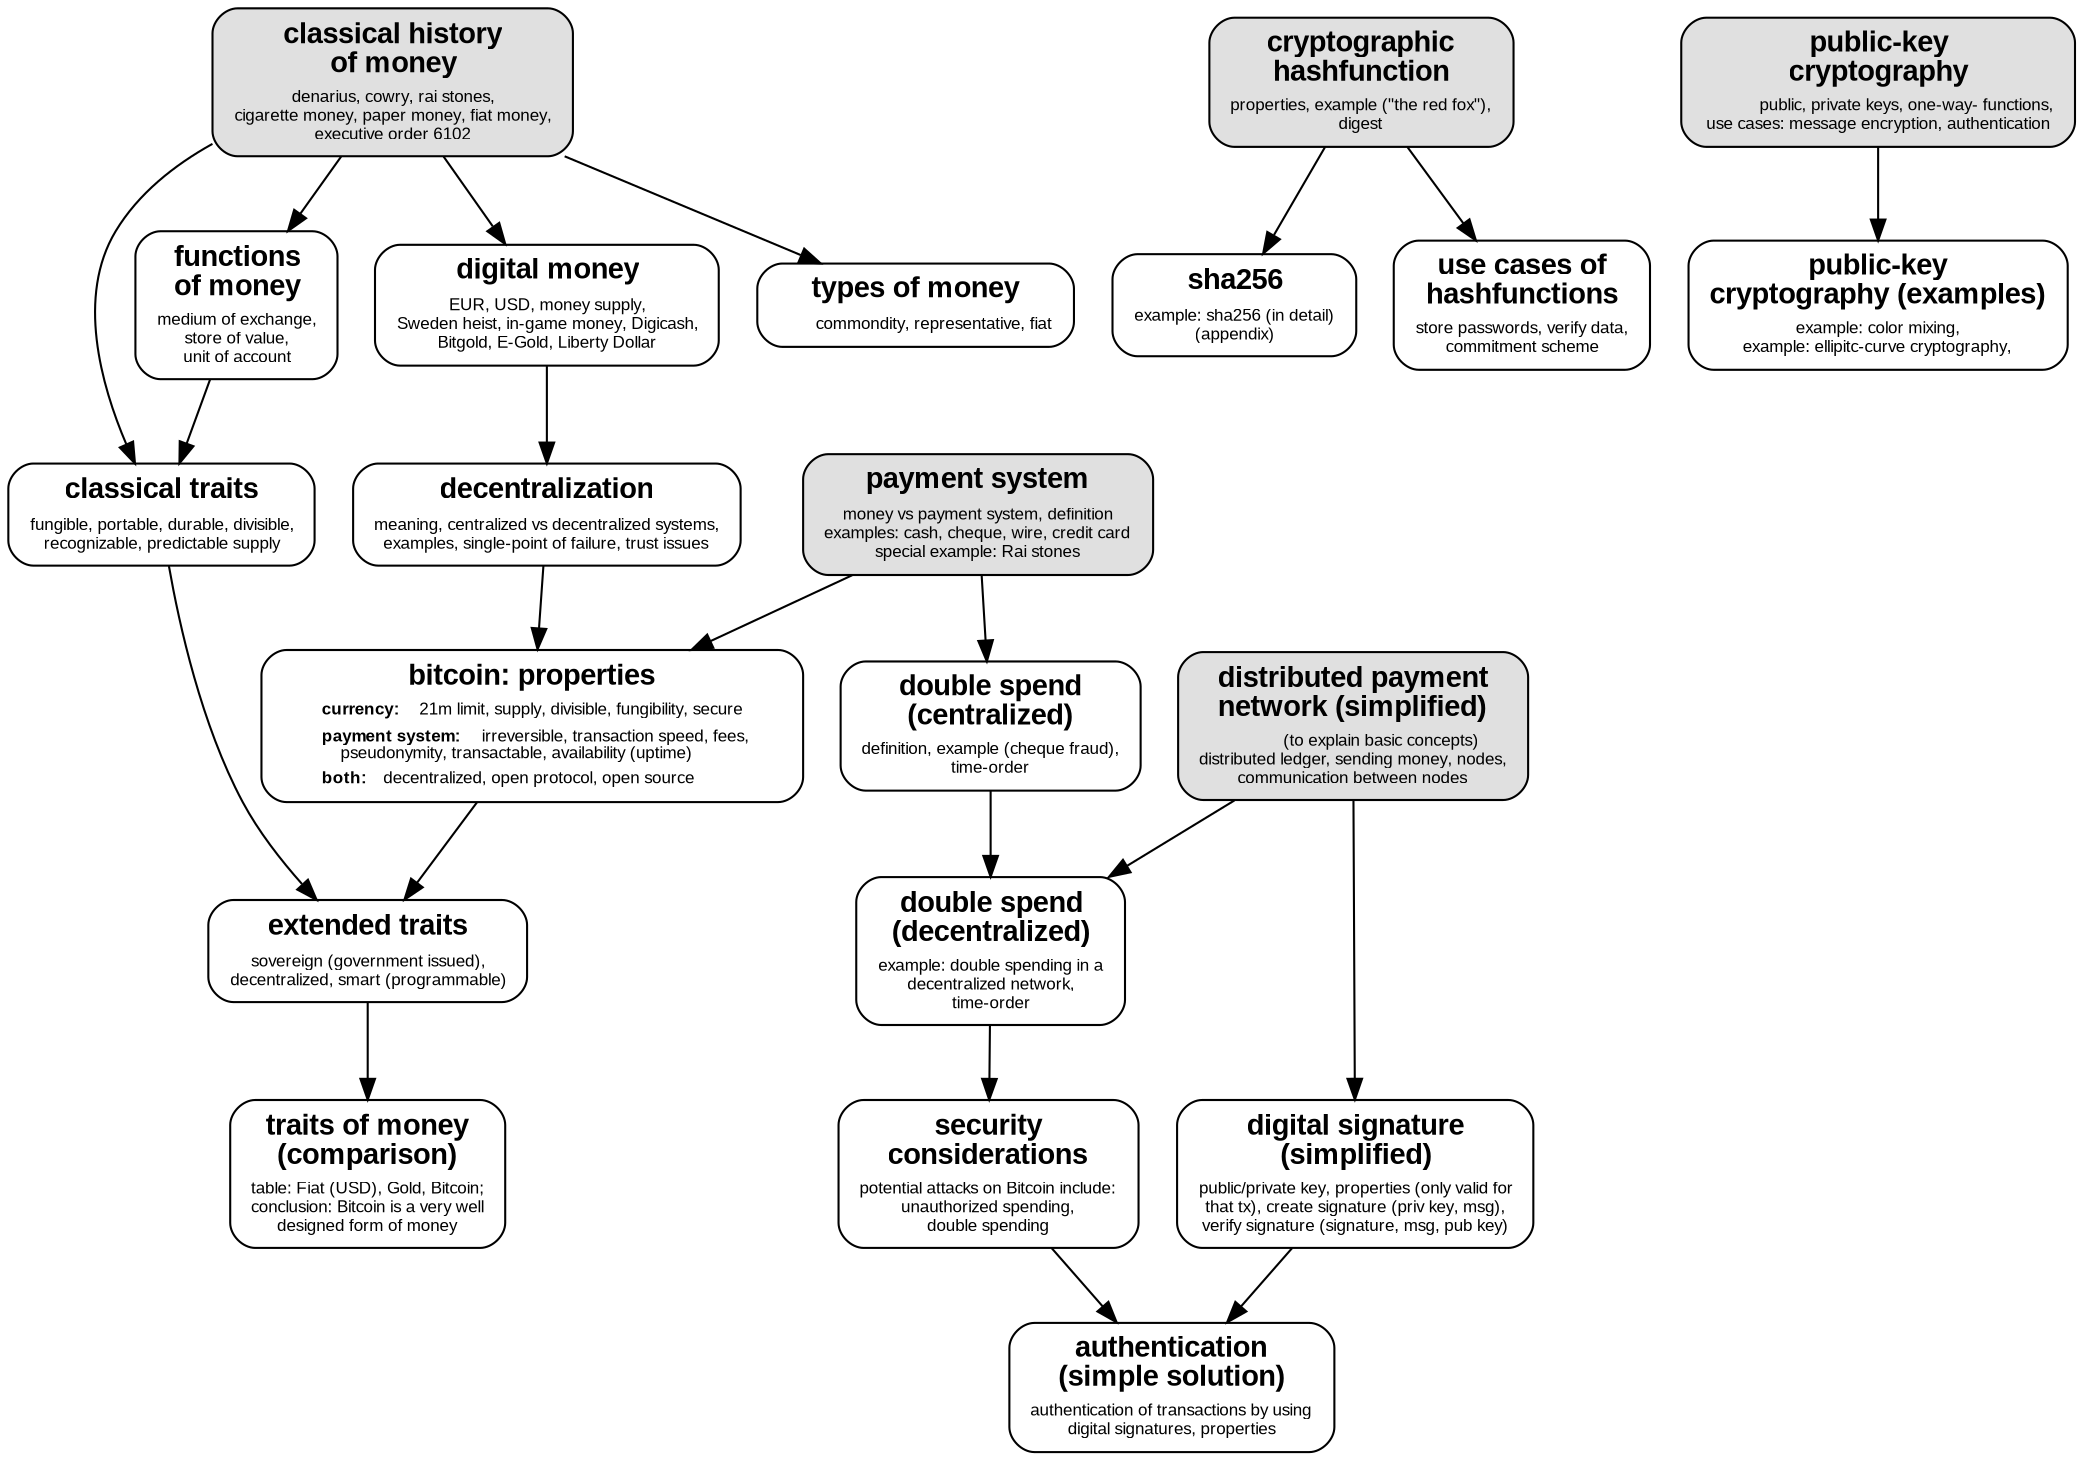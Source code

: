 digraph D {

	node [shape="box" style=rounded fontname=Arial fontype=bold];

	// -- TEMPLATE FOR NODES
    /**
	
	// -- DESCRIPTION
    n_NAME [ label=<
    <table border="0" cellborder="0" cellspacing="0">
        <tr><td align="center"><b>TITLE<br/>TITLE2</b></td></tr>
        <tr><td align="center"><font point-size="8">
			TEXT<br/>
			TEXT<br/>
			TEXT</font></td></tr>
    </table>>];
	
	*/

  
	// -- Classical History of Money
	n_money_history [ fillcolor="#e0e0e0" style="rounded,filled" label=<
    <table border="0" cellborder="0" cellspacing="0">
		<tr><td align="center"><b>classical history<br/>of money</b></td></tr>
		<tr><td align="center"><font point-size="8">
			denarius, cowry, rai stones,<br/>
			cigarette money, paper money, fiat money,<br/>
			executive order 6102</font></td></tr>  
    </table>>];
   
   
	// -- Digital Money
	n_digital_money [ label=<
	<table border="0" cellborder="0" cellspacing="0">
		<tr><td align="center"><b>digital money</b></td></tr>
		<tr><td align="center"><font point-size="8">
			EUR, USD, money supply,<br/>
			Sweden heist, in-game money, Digicash,<br/>
			Bitgold, E-Gold, Liberty Dollar</font></td></tr>
    </table>>];


	// -- Types of Money
	n_money_types [ label=<
    <table border="0" cellborder="0" cellspacing="0">
		<tr><td align="center"><b>types of money</b></td></tr>
		<tr><td align="center"><font point-size="8">
        commondity, representative, fiat</font></td></tr>
    </table>>];
	
	
	// -- Traits of Money
	n_money_traits [ label=<
    <table border="0" cellborder="0" cellspacing="0">
		<tr><td align="center"><b>classical traits</b></td></tr>
		<tr><td align="center"><font point-size="8">
			fungible, portable, durable, divisible,<br/>
			recognizable, predictable supply</font></td></tr>
    </table>>];


	// -- Functions of Money
	n_money_function [ label=<
    <table border="0" cellborder="0" cellspacing="0">
		<tr><td align="center"><b>functions<br/>of money</b></td></tr>
		<tr><td align="center"><font point-size="8">
			medium of exchange,<br/>
			store of value,<br/>
			unit of account</font></td></tr>
    </table>>];


	// -- Decentralization
	n_decentralization [ label=<
    <table border="0" cellborder="0" cellspacing="0">
		<tr><td align="center"><b>decentralization</b></td></tr>
		<tr><td align="center"><font point-size="8">
			meaning, centralized vs decentralized systems,<br/>
			examples, single-point of failure, trust issues</font></td></tr>
    </table>>];


	// Bitcoin: Properties
	n_bitcoin_properties [ label=<
    <table border="0" cellborder="0" cellspacing="0">
        <tr><td align="center"><b>bitcoin: properties</b></td></tr>
        
        <tr><td align="left"><font point-size="8">
        <b>currency: </b>   21m limit, supply, divisible, fungibility, secure
        </font></td></tr>
        
        <tr><td align="left"><font point-size="8">
        <b>payment system: </b>   irreversible, transaction speed, fees,<br/>
        pseudonymity, transactable, availability (uptime)
        </font></td></tr>
        
        <tr><td align="left"><font point-size="8">
        <b>both: </b>  decentralized, open protocol, open source
        </font></td></tr>        
    </table>>];

      
	// Extended Traits of Money
	n_money_traits_ext [ label=<
    <table border="0" cellborder="0" cellspacing="0">
		<tr><td align="center"><b>extended traits</b></td></tr>
		<tr><td align="center"><font point-size="8">
			sovereign (government issued),<br/>
			decentralized, smart (programmable)</font></td></tr>
    </table>>];
    
    
	// Traits of Money (Comparison)
    n_traits_comparison [ label=<
    <table border="0" cellborder="0" cellspacing="0">
        <tr><td align="center"><b>traits of money<br/>(comparison)</b></td></tr>
        <tr><td align="center"><font point-size="8">
			table: Fiat (USD), Gold, Bitcoin;<br/>
			conclusion: Bitcoin is a very well<br/>
			designed form of money</font></td></tr>
    </table>>];
	
	
	// -- Payment System
    n_payment_system [ fillcolor="#e0e0e0" style="rounded,filled" label=<
    <table border="0" cellborder="0" cellspacing="0">
        <tr><td align="center"><b>payment system</b></td></tr>
        <tr><td align="center"><font point-size="8">
			money vs payment system, definition<br/>
			examples: cash, cheque, wire, credit card<br/>
			special example: Rai stones</font></td></tr>
    </table>>];
	
	
	// -- Double Spend (Centralized)
    n_doulbe_spend [ label=<
    <table border="0" cellborder="0" cellspacing="0">
        <tr><td align="center"><b>double spend<br/>(centralized)</b></td></tr>
        <tr><td align="center"><font point-size="8">
			definition, example (cheque fraud),<br/>
			time-order</font></td></tr>
    </table>>];
	

	// -- Double Spend (Decentralized)
    n_double_spend_decentral [ label=<
    <table border="0" cellborder="0" cellspacing="0">
        <tr><td align="center"><b>double spend<br/>(decentralized)</b></td></tr>
        <tr><td align="center"><font point-size="8">
			example: double spending in a<br/>
			decentralized network,<br/>
			time-order</font></td></tr>
    </table>>];


	// -- Cryptographic Hashfunction
    n_hashfunction [ fillcolor="#e0e0e0" style="rounded,filled" label=<
    <table border="0" cellborder="0" cellspacing="0">
        <tr><td align="center"><b>cryptographic<br/>hashfunction</b></td></tr>
        <tr><td align="center"><font point-size="8">
			properties, example ("the red fox"),<br/>
			digest</font></td></tr>
    </table>>];


    // -- SHA 256
    n_sha256 [ label=<
    <table border="0" cellborder="0" cellspacing="0">
        <tr><td align="center"><b>sha256</b></td></tr>
        <tr><td align="center"><font point-size="8">
			example: sha256 (in detail)<br/>
			(appendix)</font></td></tr>
    </table>>];

	
    // -- Hashfunction Use Cases
    n_hashfunction_use_cases [ label=<
    <table border="0" cellborder="0" cellspacing="0">
        <tr><td align="center"><b>use cases of<br/>hashfunctions</b></td></tr>
        <tr><td align="center"><font point-size="8">
			store passwords, verify data,<br/>
			commitment scheme</font></td></tr>
    </table>>];


    // -- Security Considerations
    n_security_considerations [ label=<
    <table border="0" cellborder="0" cellspacing="0">
        <tr><td align="center"><b>security<br/>considerations</b></td></tr>
        <tr><td align="center"><font point-size="8">
			potential attacks on Bitcoin include:<br/>
			unauthorized spending,<br/>
			double spending</font></td></tr>
    </table>>];


    // -- Authentication (Simple Solution)
    n_authentication_simple [ label=<
    <table border="0" cellborder="0" cellspacing="0">
        <tr><td align="center"><b>authentication<br/>(simple solution)</b></td></tr>
        <tr><td align="center"><font point-size="8">
			authentication of transactions by using<br/>
			digital signatures, properties</font></td></tr>
    </table>>];
    
    
    // -- Digital Signature (Simple)
    n_digital_signature_simple [ label=<
    <table border="0" cellborder="0" cellspacing="0">
        <tr><td align="center"><b>digital signature<br/>(simplified)</b></td></tr>
        <tr><td align="center"><font point-size="8">
			public/private key, properties (only valid for<br/>
			that tx), create signature (priv key, msg),<br/>
			verify signature (signature, msg, pub key)</font></td></tr>
    </table>>];

    
    // -- Distributed Network
    n_distributed_network [ fillcolor="#e0e0e0" style="rounded,filled" label=<
    <table border="0" cellborder="0" cellspacing="0">
        <tr><td align="center"><b>distributed payment<br/>network (simplified)</b></td></tr>
        <tr><td align="center"><font point-size="8">
            (to explain basic concepts)<br/>
			distributed ledger, sending money, nodes,<br/>
			communication between nodes</font></td></tr>
    </table>>];
    

    // -- Public Key Cryptography
    n_public_key_cryptography [ fillcolor="#e0e0e0" style="rounded,filled" label=<
    <table border="0" cellborder="0" cellspacing="0">
        <tr><td align="center"><b>public-key<br/>cryptography</b></td></tr>
        <tr><td align="center"><font point-size="8">
            public, private keys, one-way- functions,<br/>
			use cases: message encryption, authentication<br/></font></td></tr>
    </table>>];


    // -- Public-Key Crypto (Examples)
    n_public_key_crypto_examples [ label=<
    <table border="0" cellborder="0" cellspacing="0">
        <tr><td align="center"><b>public-key<br/>cryptography (examples)</b></td></tr>
        <tr><td align="center"><font point-size="8">
			example: color mixing,<br/>
			example: ellipitc-curve cryptography,</font></td></tr>
    </table>>];
    
    n_public_key_cryptography -> n_public_key_crypto_examples
    
    
    #n_history_of_Bitcoin
	#n_consensus_mechanism
	#n_public_private_key
	
	# proof-of-work   hashcash!
	
    
    # FIXME:   (stuff that comes to my mind)
    # * Ryan"s traits of money: he explains why he calls it traits instead of characteristics
    #   https://rywalk.wordpress.com/2015/01/16/ryans-traits-of-money-series-part-i/
    #   we also should credit his work and/or ask for permission to use his chart
    # fiXME: transaction capacity limitd due to block size
    # fixme: block size => market 
               # without explaining where this is coming from
    # fIXME: based on the properties of mathematics rather than relying on physical properties (like gold and silver) or trust in central authorities (like fiat currencies)
	  # FIXME: we should have a chart in the book showing the timeline  (digital money)
	  # consensus mechanism: Rai stones   

    # finney attack
    # bitcoin is trustless
    # chain reorg / reorder

  
  
  
  
  #b1   [label="bitcoin network\n(nodes & tokens)"]
  #b2   [label="node: don't trust. verify."]
  #b4   [label="candidate block\nproduction\nand rules"]            # candidtate block
  
  

  
  

  # block header
  # consensus mechanism
  # byzantines generals problem
  
  #b   [label="proof-of-work"]
  
    n_money_history -> n_money_traits
    n_money_history -> n_money_function
    n_money_history -> n_money_types 
    n_money_function -> n_money_traits 
    n_money_traits -> n_money_traits_ext
    n_bitcoin_properties -> n_money_traits_ext
    n_money_traits_ext -> n_traits_comparison
    n_decentralization -> n_bitcoin_properties
    n_digital_money -> n_decentralization
    n_money_history -> n_digital_money
    n_payment_system -> n_bitcoin_properties
    n_payment_system -> n_doulbe_spend 
    n_doulbe_spend -> n_double_spend_decentral
    n_double_spend_decentral -> n_security_considerations
    n_security_considerations -> n_authentication_simple 
    n_distributed_network -> n_double_spend_decentral
    n_distributed_network -> n_digital_signature_simple
    n_digital_signature_simple -> n_authentication_simple
  
  
    n_hashfunction -> n_sha256
    n_hashfunction -> n_hashfunction_use_cases
  

    
    
}


# properties you need: 
# - blockchain, pow, economic incentives

# 51percent, selfish mining, shn_money_traits algorithm "commitment"
  # mining incentives
  # transaction fees
  
  # economics of mining
  # block reward -> halving
  # 
  # bitcoin trustless
  # double spend in bitcoin history